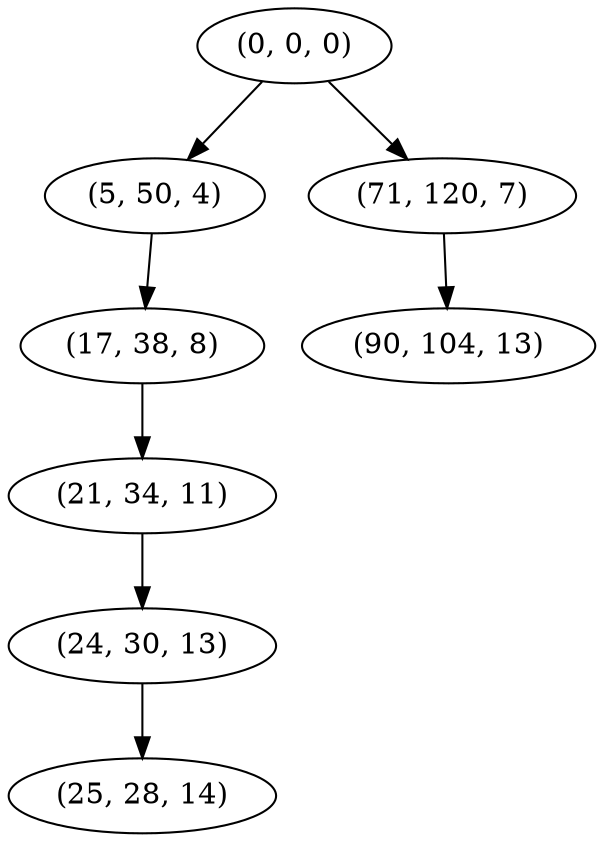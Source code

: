 digraph tree {
    "(0, 0, 0)";
    "(5, 50, 4)";
    "(17, 38, 8)";
    "(21, 34, 11)";
    "(24, 30, 13)";
    "(25, 28, 14)";
    "(71, 120, 7)";
    "(90, 104, 13)";
    "(0, 0, 0)" -> "(5, 50, 4)";
    "(0, 0, 0)" -> "(71, 120, 7)";
    "(5, 50, 4)" -> "(17, 38, 8)";
    "(17, 38, 8)" -> "(21, 34, 11)";
    "(21, 34, 11)" -> "(24, 30, 13)";
    "(24, 30, 13)" -> "(25, 28, 14)";
    "(71, 120, 7)" -> "(90, 104, 13)";
}
